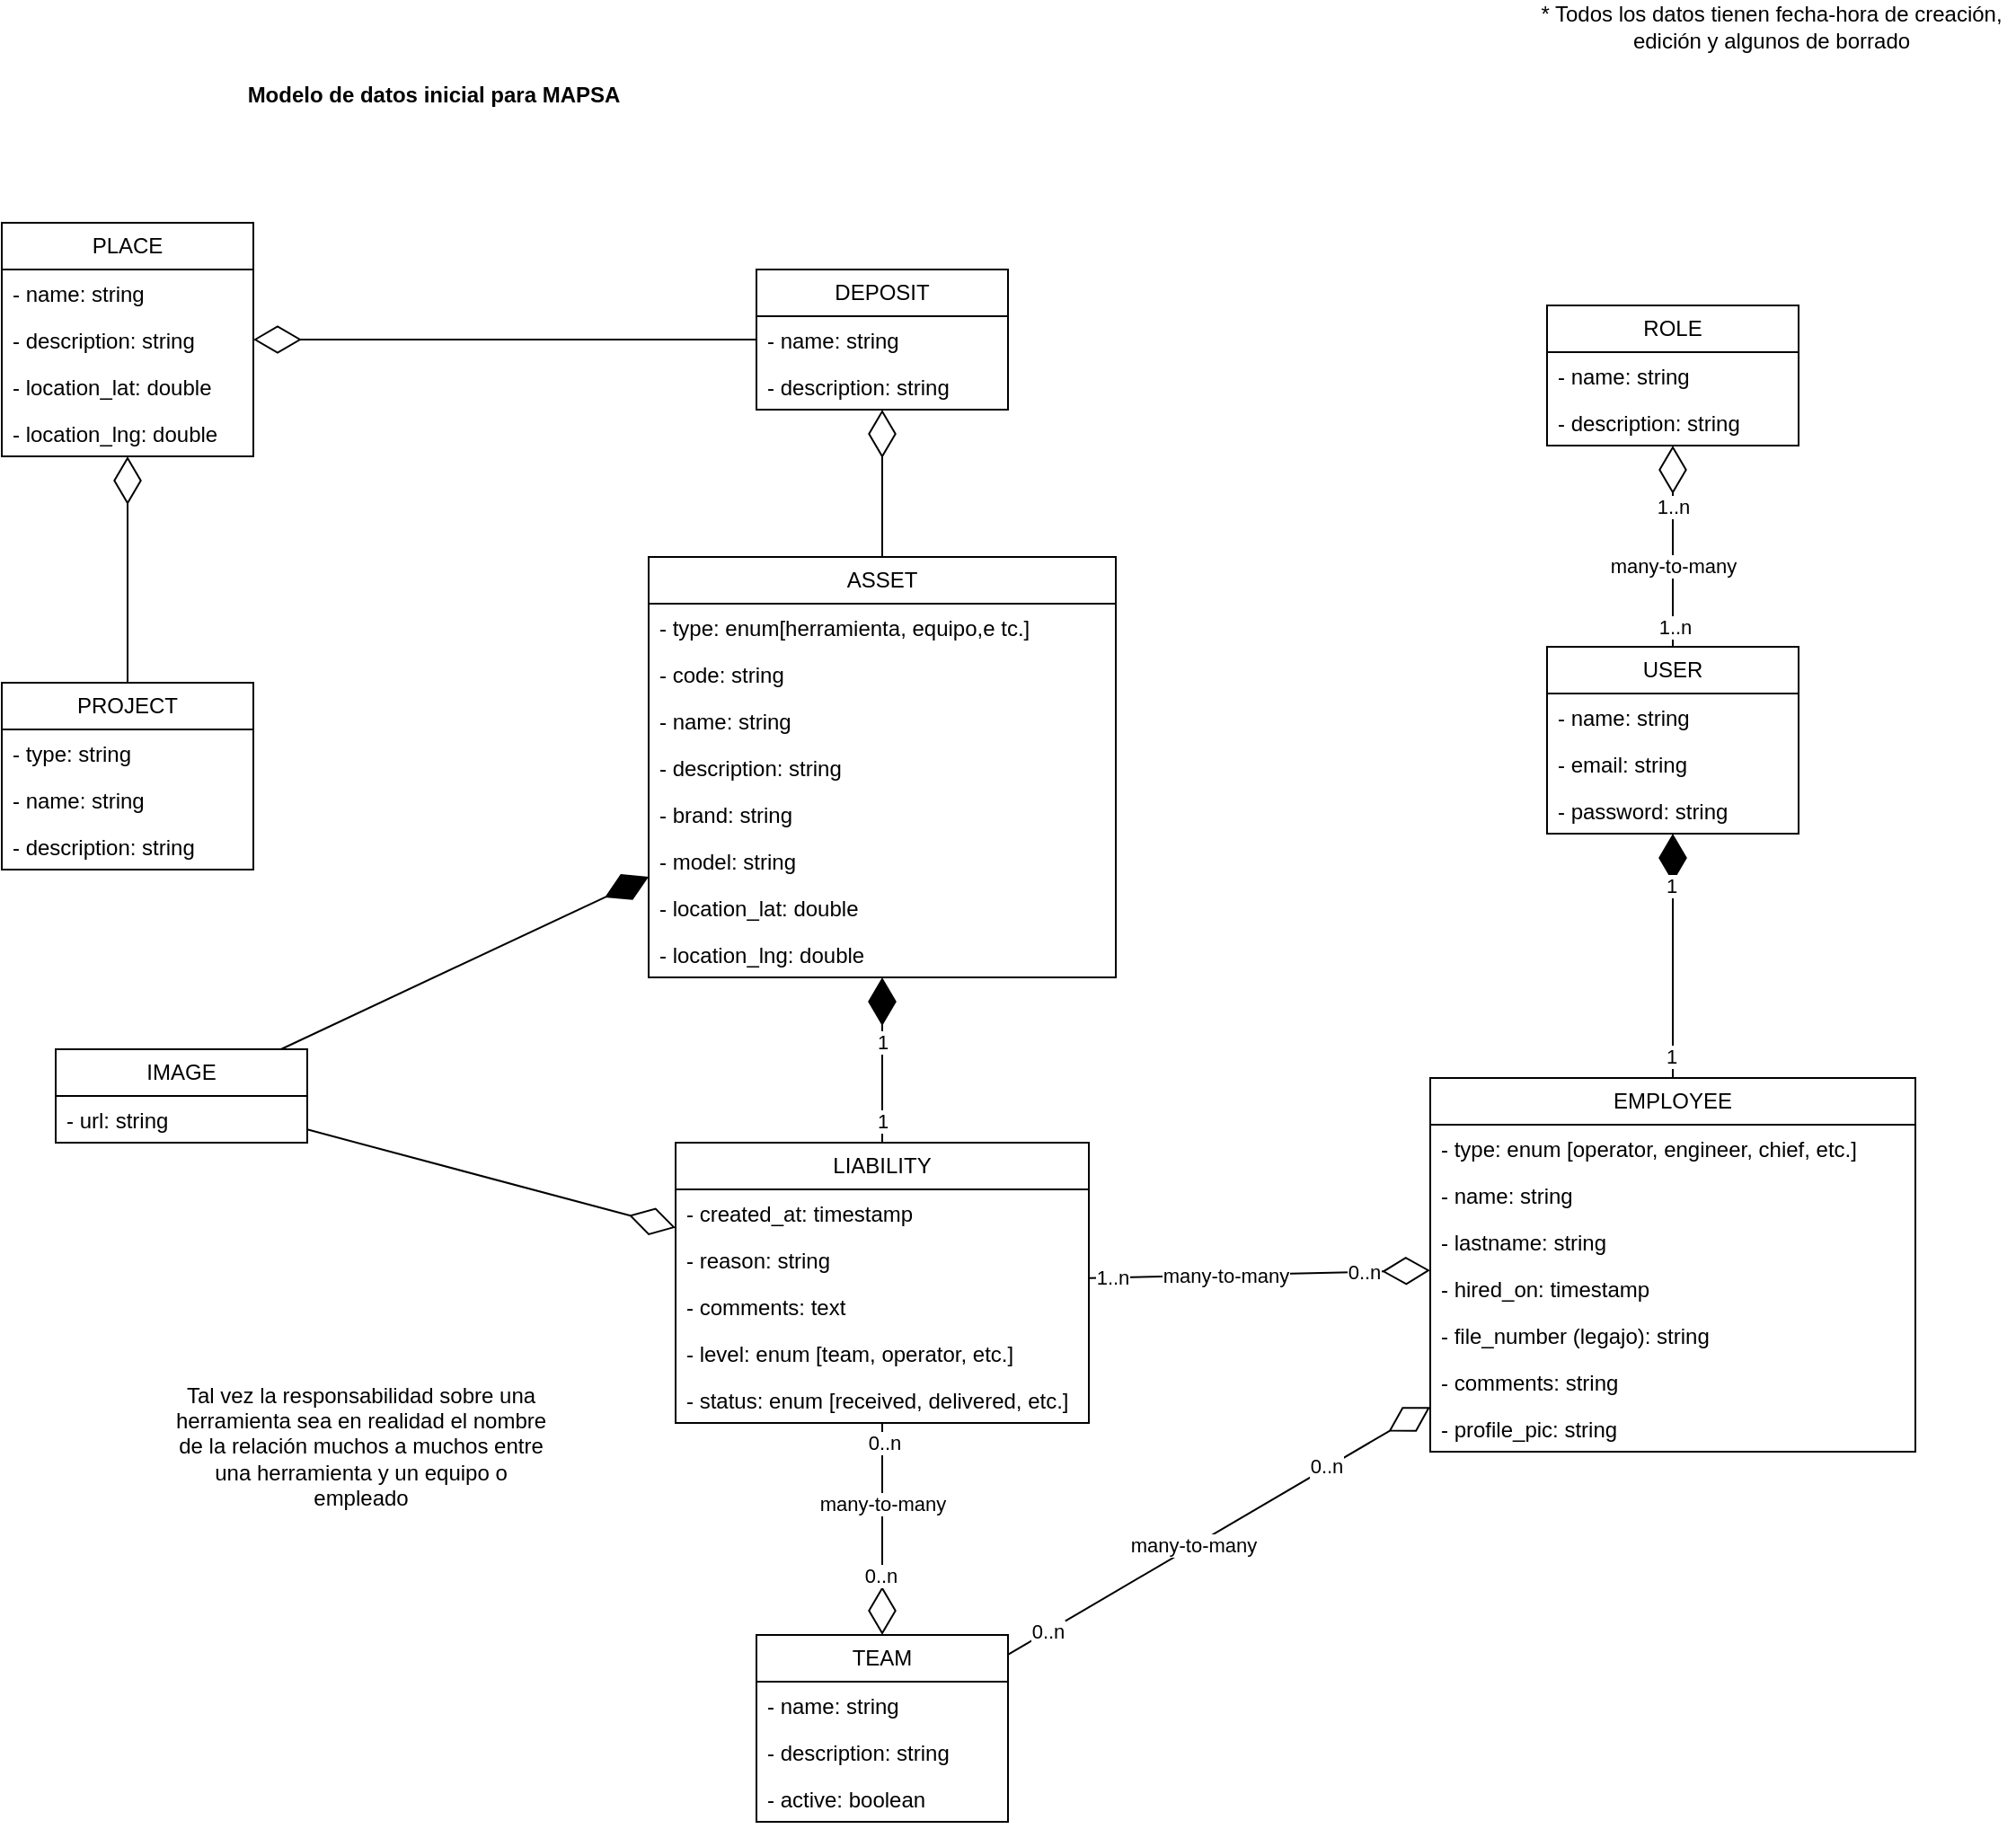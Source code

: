 <mxfile version="24.4.0" type="device">
  <diagram name="Página-1" id="1nf_K7HMR26yMDYRBvYB">
    <mxGraphModel dx="3413" dy="1493" grid="1" gridSize="10" guides="1" tooltips="1" connect="1" arrows="1" fold="1" page="1" pageScale="1" pageWidth="827" pageHeight="1169" math="0" shadow="0">
      <root>
        <mxCell id="0" />
        <mxCell id="1" parent="0" />
        <mxCell id="9cgPl-4a5b0BjAWY7l4s-1" value="ASSET" style="swimlane;fontStyle=0;childLayout=stackLayout;horizontal=1;startSize=26;fillColor=none;horizontalStack=0;resizeParent=1;resizeParentMax=0;resizeLast=0;collapsible=1;marginBottom=0;whiteSpace=wrap;html=1;" parent="1" vertex="1">
          <mxGeometry x="50" y="330" width="260" height="234" as="geometry" />
        </mxCell>
        <mxCell id="9cgPl-4a5b0BjAWY7l4s-2" value="- type: enum[herramienta, equipo,e tc.]" style="text;strokeColor=none;fillColor=none;align=left;verticalAlign=top;spacingLeft=4;spacingRight=4;overflow=hidden;rotatable=0;points=[[0,0.5],[1,0.5]];portConstraint=eastwest;whiteSpace=wrap;html=1;" parent="9cgPl-4a5b0BjAWY7l4s-1" vertex="1">
          <mxGeometry y="26" width="260" height="26" as="geometry" />
        </mxCell>
        <mxCell id="9cgPl-4a5b0BjAWY7l4s-3" value="- code: string" style="text;strokeColor=none;fillColor=none;align=left;verticalAlign=top;spacingLeft=4;spacingRight=4;overflow=hidden;rotatable=0;points=[[0,0.5],[1,0.5]];portConstraint=eastwest;whiteSpace=wrap;html=1;" parent="9cgPl-4a5b0BjAWY7l4s-1" vertex="1">
          <mxGeometry y="52" width="260" height="26" as="geometry" />
        </mxCell>
        <mxCell id="9cgPl-4a5b0BjAWY7l4s-4" value="- name: string" style="text;strokeColor=none;fillColor=none;align=left;verticalAlign=top;spacingLeft=4;spacingRight=4;overflow=hidden;rotatable=0;points=[[0,0.5],[1,0.5]];portConstraint=eastwest;whiteSpace=wrap;html=1;" parent="9cgPl-4a5b0BjAWY7l4s-1" vertex="1">
          <mxGeometry y="78" width="260" height="26" as="geometry" />
        </mxCell>
        <mxCell id="9cgPl-4a5b0BjAWY7l4s-9" value="- description: string" style="text;strokeColor=none;fillColor=none;align=left;verticalAlign=top;spacingLeft=4;spacingRight=4;overflow=hidden;rotatable=0;points=[[0,0.5],[1,0.5]];portConstraint=eastwest;whiteSpace=wrap;html=1;" parent="9cgPl-4a5b0BjAWY7l4s-1" vertex="1">
          <mxGeometry y="104" width="260" height="26" as="geometry" />
        </mxCell>
        <mxCell id="9cgPl-4a5b0BjAWY7l4s-11" value="- brand: string" style="text;strokeColor=none;fillColor=none;align=left;verticalAlign=top;spacingLeft=4;spacingRight=4;overflow=hidden;rotatable=0;points=[[0,0.5],[1,0.5]];portConstraint=eastwest;whiteSpace=wrap;html=1;" parent="9cgPl-4a5b0BjAWY7l4s-1" vertex="1">
          <mxGeometry y="130" width="260" height="26" as="geometry" />
        </mxCell>
        <mxCell id="9cgPl-4a5b0BjAWY7l4s-12" value="- model: string" style="text;strokeColor=none;fillColor=none;align=left;verticalAlign=top;spacingLeft=4;spacingRight=4;overflow=hidden;rotatable=0;points=[[0,0.5],[1,0.5]];portConstraint=eastwest;whiteSpace=wrap;html=1;" parent="9cgPl-4a5b0BjAWY7l4s-1" vertex="1">
          <mxGeometry y="156" width="260" height="26" as="geometry" />
        </mxCell>
        <mxCell id="9cgPl-4a5b0BjAWY7l4s-84" value="- location_lat: double" style="text;strokeColor=none;fillColor=none;align=left;verticalAlign=top;spacingLeft=4;spacingRight=4;overflow=hidden;rotatable=0;points=[[0,0.5],[1,0.5]];portConstraint=eastwest;whiteSpace=wrap;html=1;" parent="9cgPl-4a5b0BjAWY7l4s-1" vertex="1">
          <mxGeometry y="182" width="260" height="26" as="geometry" />
        </mxCell>
        <mxCell id="9cgPl-4a5b0BjAWY7l4s-85" value="- location_lng: double" style="text;strokeColor=none;fillColor=none;align=left;verticalAlign=top;spacingLeft=4;spacingRight=4;overflow=hidden;rotatable=0;points=[[0,0.5],[1,0.5]];portConstraint=eastwest;whiteSpace=wrap;html=1;" parent="9cgPl-4a5b0BjAWY7l4s-1" vertex="1">
          <mxGeometry y="208" width="260" height="26" as="geometry" />
        </mxCell>
        <mxCell id="9cgPl-4a5b0BjAWY7l4s-13" value="LIABILITY" style="swimlane;fontStyle=0;childLayout=stackLayout;horizontal=1;startSize=26;fillColor=none;horizontalStack=0;resizeParent=1;resizeParentMax=0;resizeLast=0;collapsible=1;marginBottom=0;whiteSpace=wrap;html=1;" parent="1" vertex="1">
          <mxGeometry x="65" y="656" width="230" height="156" as="geometry" />
        </mxCell>
        <mxCell id="9cgPl-4a5b0BjAWY7l4s-14" value="- created_at: timestamp" style="text;strokeColor=none;fillColor=none;align=left;verticalAlign=top;spacingLeft=4;spacingRight=4;overflow=hidden;rotatable=0;points=[[0,0.5],[1,0.5]];portConstraint=eastwest;whiteSpace=wrap;html=1;" parent="9cgPl-4a5b0BjAWY7l4s-13" vertex="1">
          <mxGeometry y="26" width="230" height="26" as="geometry" />
        </mxCell>
        <mxCell id="9cgPl-4a5b0BjAWY7l4s-15" value="- reason: string" style="text;strokeColor=none;fillColor=none;align=left;verticalAlign=top;spacingLeft=4;spacingRight=4;overflow=hidden;rotatable=0;points=[[0,0.5],[1,0.5]];portConstraint=eastwest;whiteSpace=wrap;html=1;" parent="9cgPl-4a5b0BjAWY7l4s-13" vertex="1">
          <mxGeometry y="52" width="230" height="26" as="geometry" />
        </mxCell>
        <mxCell id="9cgPl-4a5b0BjAWY7l4s-16" value="- comments: text" style="text;strokeColor=none;fillColor=none;align=left;verticalAlign=top;spacingLeft=4;spacingRight=4;overflow=hidden;rotatable=0;points=[[0,0.5],[1,0.5]];portConstraint=eastwest;whiteSpace=wrap;html=1;" parent="9cgPl-4a5b0BjAWY7l4s-13" vertex="1">
          <mxGeometry y="78" width="230" height="26" as="geometry" />
        </mxCell>
        <mxCell id="9cgPl-4a5b0BjAWY7l4s-17" value="- level: enum [team, operator, etc.]" style="text;strokeColor=none;fillColor=none;align=left;verticalAlign=top;spacingLeft=4;spacingRight=4;overflow=hidden;rotatable=0;points=[[0,0.5],[1,0.5]];portConstraint=eastwest;whiteSpace=wrap;html=1;" parent="9cgPl-4a5b0BjAWY7l4s-13" vertex="1">
          <mxGeometry y="104" width="230" height="26" as="geometry" />
        </mxCell>
        <mxCell id="9cgPl-4a5b0BjAWY7l4s-94" value="- status: enum [received, delivered, etc.]" style="text;strokeColor=none;fillColor=none;align=left;verticalAlign=top;spacingLeft=4;spacingRight=4;overflow=hidden;rotatable=0;points=[[0,0.5],[1,0.5]];portConstraint=eastwest;whiteSpace=wrap;html=1;" parent="9cgPl-4a5b0BjAWY7l4s-13" vertex="1">
          <mxGeometry y="130" width="230" height="26" as="geometry" />
        </mxCell>
        <mxCell id="9cgPl-4a5b0BjAWY7l4s-18" value="EMPLOYEE" style="swimlane;fontStyle=0;childLayout=stackLayout;horizontal=1;startSize=26;fillColor=none;horizontalStack=0;resizeParent=1;resizeParentMax=0;resizeLast=0;collapsible=1;marginBottom=0;whiteSpace=wrap;html=1;" parent="1" vertex="1">
          <mxGeometry x="485" y="620" width="270" height="208" as="geometry" />
        </mxCell>
        <mxCell id="9cgPl-4a5b0BjAWY7l4s-19" value="- type: enum [operator, engineer, chief, etc.]" style="text;strokeColor=none;fillColor=none;align=left;verticalAlign=top;spacingLeft=4;spacingRight=4;overflow=hidden;rotatable=0;points=[[0,0.5],[1,0.5]];portConstraint=eastwest;whiteSpace=wrap;html=1;" parent="9cgPl-4a5b0BjAWY7l4s-18" vertex="1">
          <mxGeometry y="26" width="270" height="26" as="geometry" />
        </mxCell>
        <mxCell id="9cgPl-4a5b0BjAWY7l4s-20" value="- name: string" style="text;strokeColor=none;fillColor=none;align=left;verticalAlign=top;spacingLeft=4;spacingRight=4;overflow=hidden;rotatable=0;points=[[0,0.5],[1,0.5]];portConstraint=eastwest;whiteSpace=wrap;html=1;" parent="9cgPl-4a5b0BjAWY7l4s-18" vertex="1">
          <mxGeometry y="52" width="270" height="26" as="geometry" />
        </mxCell>
        <mxCell id="9cgPl-4a5b0BjAWY7l4s-21" value="- lastname: string" style="text;strokeColor=none;fillColor=none;align=left;verticalAlign=top;spacingLeft=4;spacingRight=4;overflow=hidden;rotatable=0;points=[[0,0.5],[1,0.5]];portConstraint=eastwest;whiteSpace=wrap;html=1;" parent="9cgPl-4a5b0BjAWY7l4s-18" vertex="1">
          <mxGeometry y="78" width="270" height="26" as="geometry" />
        </mxCell>
        <mxCell id="9cgPl-4a5b0BjAWY7l4s-22" value="- hired_on: timestamp" style="text;strokeColor=none;fillColor=none;align=left;verticalAlign=top;spacingLeft=4;spacingRight=4;overflow=hidden;rotatable=0;points=[[0,0.5],[1,0.5]];portConstraint=eastwest;whiteSpace=wrap;html=1;" parent="9cgPl-4a5b0BjAWY7l4s-18" vertex="1">
          <mxGeometry y="104" width="270" height="26" as="geometry" />
        </mxCell>
        <mxCell id="9cgPl-4a5b0BjAWY7l4s-23" value="- file_number (legajo): string" style="text;strokeColor=none;fillColor=none;align=left;verticalAlign=top;spacingLeft=4;spacingRight=4;overflow=hidden;rotatable=0;points=[[0,0.5],[1,0.5]];portConstraint=eastwest;whiteSpace=wrap;html=1;" parent="9cgPl-4a5b0BjAWY7l4s-18" vertex="1">
          <mxGeometry y="130" width="270" height="26" as="geometry" />
        </mxCell>
        <mxCell id="9cgPl-4a5b0BjAWY7l4s-24" value="- comments: string" style="text;strokeColor=none;fillColor=none;align=left;verticalAlign=top;spacingLeft=4;spacingRight=4;overflow=hidden;rotatable=0;points=[[0,0.5],[1,0.5]];portConstraint=eastwest;whiteSpace=wrap;html=1;" parent="9cgPl-4a5b0BjAWY7l4s-18" vertex="1">
          <mxGeometry y="156" width="270" height="26" as="geometry" />
        </mxCell>
        <mxCell id="9cgPl-4a5b0BjAWY7l4s-25" value="- profile_pic: string" style="text;strokeColor=none;fillColor=none;align=left;verticalAlign=top;spacingLeft=4;spacingRight=4;overflow=hidden;rotatable=0;points=[[0,0.5],[1,0.5]];portConstraint=eastwest;whiteSpace=wrap;html=1;" parent="9cgPl-4a5b0BjAWY7l4s-18" vertex="1">
          <mxGeometry y="182" width="270" height="26" as="geometry" />
        </mxCell>
        <mxCell id="9cgPl-4a5b0BjAWY7l4s-26" value="USER" style="swimlane;fontStyle=0;childLayout=stackLayout;horizontal=1;startSize=26;fillColor=none;horizontalStack=0;resizeParent=1;resizeParentMax=0;resizeLast=0;collapsible=1;marginBottom=0;whiteSpace=wrap;html=1;" parent="1" vertex="1">
          <mxGeometry x="550" y="380" width="140" height="104" as="geometry" />
        </mxCell>
        <mxCell id="9cgPl-4a5b0BjAWY7l4s-27" value="- name: string" style="text;strokeColor=none;fillColor=none;align=left;verticalAlign=top;spacingLeft=4;spacingRight=4;overflow=hidden;rotatable=0;points=[[0,0.5],[1,0.5]];portConstraint=eastwest;whiteSpace=wrap;html=1;" parent="9cgPl-4a5b0BjAWY7l4s-26" vertex="1">
          <mxGeometry y="26" width="140" height="26" as="geometry" />
        </mxCell>
        <mxCell id="9cgPl-4a5b0BjAWY7l4s-28" value="- email: string" style="text;strokeColor=none;fillColor=none;align=left;verticalAlign=top;spacingLeft=4;spacingRight=4;overflow=hidden;rotatable=0;points=[[0,0.5],[1,0.5]];portConstraint=eastwest;whiteSpace=wrap;html=1;" parent="9cgPl-4a5b0BjAWY7l4s-26" vertex="1">
          <mxGeometry y="52" width="140" height="26" as="geometry" />
        </mxCell>
        <mxCell id="9cgPl-4a5b0BjAWY7l4s-29" value="- password: string" style="text;strokeColor=none;fillColor=none;align=left;verticalAlign=top;spacingLeft=4;spacingRight=4;overflow=hidden;rotatable=0;points=[[0,0.5],[1,0.5]];portConstraint=eastwest;whiteSpace=wrap;html=1;" parent="9cgPl-4a5b0BjAWY7l4s-26" vertex="1">
          <mxGeometry y="78" width="140" height="26" as="geometry" />
        </mxCell>
        <mxCell id="9cgPl-4a5b0BjAWY7l4s-30" value="ROLE" style="swimlane;fontStyle=0;childLayout=stackLayout;horizontal=1;startSize=26;fillColor=none;horizontalStack=0;resizeParent=1;resizeParentMax=0;resizeLast=0;collapsible=1;marginBottom=0;whiteSpace=wrap;html=1;" parent="1" vertex="1">
          <mxGeometry x="550" y="190" width="140" height="78" as="geometry" />
        </mxCell>
        <mxCell id="9cgPl-4a5b0BjAWY7l4s-31" value="- name: string" style="text;strokeColor=none;fillColor=none;align=left;verticalAlign=top;spacingLeft=4;spacingRight=4;overflow=hidden;rotatable=0;points=[[0,0.5],[1,0.5]];portConstraint=eastwest;whiteSpace=wrap;html=1;" parent="9cgPl-4a5b0BjAWY7l4s-30" vertex="1">
          <mxGeometry y="26" width="140" height="26" as="geometry" />
        </mxCell>
        <mxCell id="9cgPl-4a5b0BjAWY7l4s-32" value="- description: string" style="text;strokeColor=none;fillColor=none;align=left;verticalAlign=top;spacingLeft=4;spacingRight=4;overflow=hidden;rotatable=0;points=[[0,0.5],[1,0.5]];portConstraint=eastwest;whiteSpace=wrap;html=1;" parent="9cgPl-4a5b0BjAWY7l4s-30" vertex="1">
          <mxGeometry y="52" width="140" height="26" as="geometry" />
        </mxCell>
        <mxCell id="9cgPl-4a5b0BjAWY7l4s-36" value="" style="endArrow=diamondThin;endFill=0;endSize=24;html=1;rounded=0;" parent="1" source="9cgPl-4a5b0BjAWY7l4s-26" target="9cgPl-4a5b0BjAWY7l4s-30" edge="1">
          <mxGeometry width="160" relative="1" as="geometry">
            <mxPoint x="570" y="310" as="sourcePoint" />
            <mxPoint x="730" y="310" as="targetPoint" />
          </mxGeometry>
        </mxCell>
        <mxCell id="9cgPl-4a5b0BjAWY7l4s-37" value="1..n" style="edgeLabel;html=1;align=center;verticalAlign=middle;resizable=0;points=[];" parent="9cgPl-4a5b0BjAWY7l4s-36" vertex="1" connectable="0">
          <mxGeometry x="-0.8" y="-1" relative="1" as="geometry">
            <mxPoint as="offset" />
          </mxGeometry>
        </mxCell>
        <mxCell id="9cgPl-4a5b0BjAWY7l4s-38" value="1..n" style="edgeLabel;html=1;align=center;verticalAlign=middle;resizable=0;points=[];" parent="9cgPl-4a5b0BjAWY7l4s-36" vertex="1" connectable="0">
          <mxGeometry x="0.396" relative="1" as="geometry">
            <mxPoint as="offset" />
          </mxGeometry>
        </mxCell>
        <mxCell id="9cgPl-4a5b0BjAWY7l4s-39" value="many-to-many" style="edgeLabel;html=1;align=center;verticalAlign=middle;resizable=0;points=[];" parent="9cgPl-4a5b0BjAWY7l4s-36" vertex="1" connectable="0">
          <mxGeometry x="-0.199" relative="1" as="geometry">
            <mxPoint as="offset" />
          </mxGeometry>
        </mxCell>
        <mxCell id="9cgPl-4a5b0BjAWY7l4s-40" value="" style="endArrow=diamondThin;endFill=1;endSize=24;html=1;rounded=0;" parent="1" source="9cgPl-4a5b0BjAWY7l4s-18" target="9cgPl-4a5b0BjAWY7l4s-26" edge="1">
          <mxGeometry width="160" relative="1" as="geometry">
            <mxPoint x="460" y="590" as="sourcePoint" />
            <mxPoint x="620" y="590" as="targetPoint" />
          </mxGeometry>
        </mxCell>
        <mxCell id="9cgPl-4a5b0BjAWY7l4s-41" value="1" style="edgeLabel;html=1;align=center;verticalAlign=middle;resizable=0;points=[];" parent="9cgPl-4a5b0BjAWY7l4s-40" vertex="1" connectable="0">
          <mxGeometry x="0.573" y="1" relative="1" as="geometry">
            <mxPoint as="offset" />
          </mxGeometry>
        </mxCell>
        <mxCell id="9cgPl-4a5b0BjAWY7l4s-42" value="1" style="edgeLabel;html=1;align=center;verticalAlign=middle;resizable=0;points=[];" parent="9cgPl-4a5b0BjAWY7l4s-40" vertex="1" connectable="0">
          <mxGeometry x="-0.823" y="1" relative="1" as="geometry">
            <mxPoint as="offset" />
          </mxGeometry>
        </mxCell>
        <mxCell id="9cgPl-4a5b0BjAWY7l4s-44" value="" style="endArrow=diamondThin;endFill=0;endSize=24;html=1;rounded=0;" parent="1" source="9cgPl-4a5b0BjAWY7l4s-13" target="9cgPl-4a5b0BjAWY7l4s-18" edge="1">
          <mxGeometry width="160" relative="1" as="geometry">
            <mxPoint x="300" y="570" as="sourcePoint" />
            <mxPoint x="460" y="570" as="targetPoint" />
          </mxGeometry>
        </mxCell>
        <mxCell id="9cgPl-4a5b0BjAWY7l4s-45" value="1..n" style="edgeLabel;html=1;align=center;verticalAlign=middle;resizable=0;points=[];" parent="9cgPl-4a5b0BjAWY7l4s-44" vertex="1" connectable="0">
          <mxGeometry x="-0.869" relative="1" as="geometry">
            <mxPoint as="offset" />
          </mxGeometry>
        </mxCell>
        <mxCell id="9cgPl-4a5b0BjAWY7l4s-46" value="0..n" style="edgeLabel;html=1;align=center;verticalAlign=middle;resizable=0;points=[];" parent="9cgPl-4a5b0BjAWY7l4s-44" vertex="1" connectable="0">
          <mxGeometry x="0.611" relative="1" as="geometry">
            <mxPoint as="offset" />
          </mxGeometry>
        </mxCell>
        <mxCell id="9cgPl-4a5b0BjAWY7l4s-47" value="many-to-many" style="edgeLabel;html=1;align=center;verticalAlign=middle;resizable=0;points=[];" parent="9cgPl-4a5b0BjAWY7l4s-44" vertex="1" connectable="0">
          <mxGeometry x="-0.201" relative="1" as="geometry">
            <mxPoint as="offset" />
          </mxGeometry>
        </mxCell>
        <mxCell id="9cgPl-4a5b0BjAWY7l4s-48" value="" style="endArrow=diamondThin;endFill=1;endSize=24;html=1;rounded=0;" parent="1" source="9cgPl-4a5b0BjAWY7l4s-13" target="9cgPl-4a5b0BjAWY7l4s-1" edge="1">
          <mxGeometry width="160" relative="1" as="geometry">
            <mxPoint x="125" y="596" as="sourcePoint" />
            <mxPoint x="285" y="596" as="targetPoint" />
          </mxGeometry>
        </mxCell>
        <mxCell id="9cgPl-4a5b0BjAWY7l4s-49" value="1" style="edgeLabel;html=1;align=center;verticalAlign=middle;resizable=0;points=[];" parent="9cgPl-4a5b0BjAWY7l4s-48" vertex="1" connectable="0">
          <mxGeometry x="0.212" relative="1" as="geometry">
            <mxPoint as="offset" />
          </mxGeometry>
        </mxCell>
        <mxCell id="9cgPl-4a5b0BjAWY7l4s-50" value="1" style="edgeLabel;html=1;align=center;verticalAlign=middle;resizable=0;points=[];" parent="9cgPl-4a5b0BjAWY7l4s-48" vertex="1" connectable="0">
          <mxGeometry x="-0.744" relative="1" as="geometry">
            <mxPoint as="offset" />
          </mxGeometry>
        </mxCell>
        <mxCell id="9cgPl-4a5b0BjAWY7l4s-51" value="TEAM" style="swimlane;fontStyle=0;childLayout=stackLayout;horizontal=1;startSize=26;fillColor=none;horizontalStack=0;resizeParent=1;resizeParentMax=0;resizeLast=0;collapsible=1;marginBottom=0;whiteSpace=wrap;html=1;" parent="1" vertex="1">
          <mxGeometry x="110" y="930" width="140" height="104" as="geometry" />
        </mxCell>
        <mxCell id="9cgPl-4a5b0BjAWY7l4s-52" value="- name: string" style="text;strokeColor=none;fillColor=none;align=left;verticalAlign=top;spacingLeft=4;spacingRight=4;overflow=hidden;rotatable=0;points=[[0,0.5],[1,0.5]];portConstraint=eastwest;whiteSpace=wrap;html=1;" parent="9cgPl-4a5b0BjAWY7l4s-51" vertex="1">
          <mxGeometry y="26" width="140" height="26" as="geometry" />
        </mxCell>
        <mxCell id="9cgPl-4a5b0BjAWY7l4s-53" value="- description: string" style="text;strokeColor=none;fillColor=none;align=left;verticalAlign=top;spacingLeft=4;spacingRight=4;overflow=hidden;rotatable=0;points=[[0,0.5],[1,0.5]];portConstraint=eastwest;whiteSpace=wrap;html=1;" parent="9cgPl-4a5b0BjAWY7l4s-51" vertex="1">
          <mxGeometry y="52" width="140" height="26" as="geometry" />
        </mxCell>
        <mxCell id="9cgPl-4a5b0BjAWY7l4s-54" value="- active: boolean" style="text;strokeColor=none;fillColor=none;align=left;verticalAlign=top;spacingLeft=4;spacingRight=4;overflow=hidden;rotatable=0;points=[[0,0.5],[1,0.5]];portConstraint=eastwest;whiteSpace=wrap;html=1;" parent="9cgPl-4a5b0BjAWY7l4s-51" vertex="1">
          <mxGeometry y="78" width="140" height="26" as="geometry" />
        </mxCell>
        <mxCell id="9cgPl-4a5b0BjAWY7l4s-57" value="" style="endArrow=diamondThin;endFill=0;endSize=24;html=1;rounded=0;" parent="1" source="9cgPl-4a5b0BjAWY7l4s-51" target="9cgPl-4a5b0BjAWY7l4s-18" edge="1">
          <mxGeometry width="160" relative="1" as="geometry">
            <mxPoint x="340" y="850" as="sourcePoint" />
            <mxPoint x="500" y="850" as="targetPoint" />
          </mxGeometry>
        </mxCell>
        <mxCell id="9cgPl-4a5b0BjAWY7l4s-58" value="0..n" style="edgeLabel;html=1;align=center;verticalAlign=middle;resizable=0;points=[];" parent="9cgPl-4a5b0BjAWY7l4s-57" vertex="1" connectable="0">
          <mxGeometry x="-0.814" relative="1" as="geometry">
            <mxPoint as="offset" />
          </mxGeometry>
        </mxCell>
        <mxCell id="9cgPl-4a5b0BjAWY7l4s-59" value="0..n" style="edgeLabel;html=1;align=center;verticalAlign=middle;resizable=0;points=[];" parent="9cgPl-4a5b0BjAWY7l4s-57" vertex="1" connectable="0">
          <mxGeometry x="0.508" y="1" relative="1" as="geometry">
            <mxPoint as="offset" />
          </mxGeometry>
        </mxCell>
        <mxCell id="9cgPl-4a5b0BjAWY7l4s-60" value="many-to-many" style="edgeLabel;html=1;align=center;verticalAlign=middle;resizable=0;points=[];" parent="9cgPl-4a5b0BjAWY7l4s-57" vertex="1" connectable="0">
          <mxGeometry x="-0.121" y="1" relative="1" as="geometry">
            <mxPoint as="offset" />
          </mxGeometry>
        </mxCell>
        <mxCell id="9cgPl-4a5b0BjAWY7l4s-61" value="" style="endArrow=diamondThin;endFill=0;endSize=24;html=1;rounded=0;" parent="1" source="9cgPl-4a5b0BjAWY7l4s-13" target="9cgPl-4a5b0BjAWY7l4s-51" edge="1">
          <mxGeometry width="160" relative="1" as="geometry">
            <mxPoint x="110" y="850" as="sourcePoint" />
            <mxPoint x="270" y="850" as="targetPoint" />
          </mxGeometry>
        </mxCell>
        <mxCell id="9cgPl-4a5b0BjAWY7l4s-62" value="0..n" style="edgeLabel;html=1;align=center;verticalAlign=middle;resizable=0;points=[];" parent="9cgPl-4a5b0BjAWY7l4s-61" vertex="1" connectable="0">
          <mxGeometry x="-0.813" y="1" relative="1" as="geometry">
            <mxPoint as="offset" />
          </mxGeometry>
        </mxCell>
        <mxCell id="9cgPl-4a5b0BjAWY7l4s-63" value="0..n" style="edgeLabel;html=1;align=center;verticalAlign=middle;resizable=0;points=[];" parent="9cgPl-4a5b0BjAWY7l4s-61" vertex="1" connectable="0">
          <mxGeometry x="0.437" y="-1" relative="1" as="geometry">
            <mxPoint as="offset" />
          </mxGeometry>
        </mxCell>
        <mxCell id="9cgPl-4a5b0BjAWY7l4s-64" value="many-to-many" style="edgeLabel;html=1;align=center;verticalAlign=middle;resizable=0;points=[];" parent="9cgPl-4a5b0BjAWY7l4s-61" vertex="1" connectable="0">
          <mxGeometry x="-0.239" relative="1" as="geometry">
            <mxPoint as="offset" />
          </mxGeometry>
        </mxCell>
        <mxCell id="9cgPl-4a5b0BjAWY7l4s-65" value="Tal vez la responsabilidad sobre una herramienta sea en realidad el nombre de la relación muchos a muchos entre una herramienta y un equipo o empleado" style="text;html=1;align=center;verticalAlign=middle;whiteSpace=wrap;rounded=0;" parent="1" vertex="1">
          <mxGeometry x="-220" y="810" width="220" height="30" as="geometry" />
        </mxCell>
        <mxCell id="9cgPl-4a5b0BjAWY7l4s-66" value="PROJECT" style="swimlane;fontStyle=0;childLayout=stackLayout;horizontal=1;startSize=26;fillColor=none;horizontalStack=0;resizeParent=1;resizeParentMax=0;resizeLast=0;collapsible=1;marginBottom=0;whiteSpace=wrap;html=1;" parent="1" vertex="1">
          <mxGeometry x="-310" y="400" width="140" height="104" as="geometry" />
        </mxCell>
        <mxCell id="9cgPl-4a5b0BjAWY7l4s-67" value="- type: string" style="text;strokeColor=none;fillColor=none;align=left;verticalAlign=top;spacingLeft=4;spacingRight=4;overflow=hidden;rotatable=0;points=[[0,0.5],[1,0.5]];portConstraint=eastwest;whiteSpace=wrap;html=1;" parent="9cgPl-4a5b0BjAWY7l4s-66" vertex="1">
          <mxGeometry y="26" width="140" height="26" as="geometry" />
        </mxCell>
        <mxCell id="9cgPl-4a5b0BjAWY7l4s-68" value="- name: string" style="text;strokeColor=none;fillColor=none;align=left;verticalAlign=top;spacingLeft=4;spacingRight=4;overflow=hidden;rotatable=0;points=[[0,0.5],[1,0.5]];portConstraint=eastwest;whiteSpace=wrap;html=1;" parent="9cgPl-4a5b0BjAWY7l4s-66" vertex="1">
          <mxGeometry y="52" width="140" height="26" as="geometry" />
        </mxCell>
        <mxCell id="9cgPl-4a5b0BjAWY7l4s-69" value="- description: string" style="text;strokeColor=none;fillColor=none;align=left;verticalAlign=top;spacingLeft=4;spacingRight=4;overflow=hidden;rotatable=0;points=[[0,0.5],[1,0.5]];portConstraint=eastwest;whiteSpace=wrap;html=1;" parent="9cgPl-4a5b0BjAWY7l4s-66" vertex="1">
          <mxGeometry y="78" width="140" height="26" as="geometry" />
        </mxCell>
        <mxCell id="9cgPl-4a5b0BjAWY7l4s-71" value="DEPOSIT" style="swimlane;fontStyle=0;childLayout=stackLayout;horizontal=1;startSize=26;fillColor=none;horizontalStack=0;resizeParent=1;resizeParentMax=0;resizeLast=0;collapsible=1;marginBottom=0;whiteSpace=wrap;html=1;" parent="1" vertex="1">
          <mxGeometry x="110" y="170" width="140" height="78" as="geometry" />
        </mxCell>
        <mxCell id="9cgPl-4a5b0BjAWY7l4s-72" value="- name: string" style="text;strokeColor=none;fillColor=none;align=left;verticalAlign=top;spacingLeft=4;spacingRight=4;overflow=hidden;rotatable=0;points=[[0,0.5],[1,0.5]];portConstraint=eastwest;whiteSpace=wrap;html=1;" parent="9cgPl-4a5b0BjAWY7l4s-71" vertex="1">
          <mxGeometry y="26" width="140" height="26" as="geometry" />
        </mxCell>
        <mxCell id="9cgPl-4a5b0BjAWY7l4s-74" value="- description: string" style="text;strokeColor=none;fillColor=none;align=left;verticalAlign=top;spacingLeft=4;spacingRight=4;overflow=hidden;rotatable=0;points=[[0,0.5],[1,0.5]];portConstraint=eastwest;whiteSpace=wrap;html=1;" parent="9cgPl-4a5b0BjAWY7l4s-71" vertex="1">
          <mxGeometry y="52" width="140" height="26" as="geometry" />
        </mxCell>
        <mxCell id="9cgPl-4a5b0BjAWY7l4s-75" value="PLACE" style="swimlane;fontStyle=0;childLayout=stackLayout;horizontal=1;startSize=26;fillColor=none;horizontalStack=0;resizeParent=1;resizeParentMax=0;resizeLast=0;collapsible=1;marginBottom=0;whiteSpace=wrap;html=1;" parent="1" vertex="1">
          <mxGeometry x="-310" y="144" width="140" height="130" as="geometry" />
        </mxCell>
        <mxCell id="9cgPl-4a5b0BjAWY7l4s-76" value="- name: string" style="text;strokeColor=none;fillColor=none;align=left;verticalAlign=top;spacingLeft=4;spacingRight=4;overflow=hidden;rotatable=0;points=[[0,0.5],[1,0.5]];portConstraint=eastwest;whiteSpace=wrap;html=1;" parent="9cgPl-4a5b0BjAWY7l4s-75" vertex="1">
          <mxGeometry y="26" width="140" height="26" as="geometry" />
        </mxCell>
        <mxCell id="9cgPl-4a5b0BjAWY7l4s-77" value="- description: string" style="text;strokeColor=none;fillColor=none;align=left;verticalAlign=top;spacingLeft=4;spacingRight=4;overflow=hidden;rotatable=0;points=[[0,0.5],[1,0.5]];portConstraint=eastwest;whiteSpace=wrap;html=1;" parent="9cgPl-4a5b0BjAWY7l4s-75" vertex="1">
          <mxGeometry y="52" width="140" height="26" as="geometry" />
        </mxCell>
        <mxCell id="9cgPl-4a5b0BjAWY7l4s-78" value="- location_lat: double" style="text;strokeColor=none;fillColor=none;align=left;verticalAlign=top;spacingLeft=4;spacingRight=4;overflow=hidden;rotatable=0;points=[[0,0.5],[1,0.5]];portConstraint=eastwest;whiteSpace=wrap;html=1;" parent="9cgPl-4a5b0BjAWY7l4s-75" vertex="1">
          <mxGeometry y="78" width="140" height="26" as="geometry" />
        </mxCell>
        <mxCell id="9cgPl-4a5b0BjAWY7l4s-79" value="- location_lng: double" style="text;strokeColor=none;fillColor=none;align=left;verticalAlign=top;spacingLeft=4;spacingRight=4;overflow=hidden;rotatable=0;points=[[0,0.5],[1,0.5]];portConstraint=eastwest;whiteSpace=wrap;html=1;" parent="9cgPl-4a5b0BjAWY7l4s-75" vertex="1">
          <mxGeometry y="104" width="140" height="26" as="geometry" />
        </mxCell>
        <mxCell id="9cgPl-4a5b0BjAWY7l4s-81" value="" style="endArrow=diamondThin;endFill=0;endSize=24;html=1;rounded=0;" parent="1" source="9cgPl-4a5b0BjAWY7l4s-66" target="9cgPl-4a5b0BjAWY7l4s-75" edge="1">
          <mxGeometry width="160" relative="1" as="geometry">
            <mxPoint x="-200" y="360" as="sourcePoint" />
            <mxPoint x="-40" y="360" as="targetPoint" />
          </mxGeometry>
        </mxCell>
        <mxCell id="9cgPl-4a5b0BjAWY7l4s-82" value="" style="endArrow=diamondThin;endFill=0;endSize=24;html=1;rounded=0;" parent="1" source="9cgPl-4a5b0BjAWY7l4s-71" target="9cgPl-4a5b0BjAWY7l4s-75" edge="1">
          <mxGeometry width="160" relative="1" as="geometry">
            <mxPoint x="-180" y="340" as="sourcePoint" />
            <mxPoint x="-20" y="340" as="targetPoint" />
          </mxGeometry>
        </mxCell>
        <mxCell id="9cgPl-4a5b0BjAWY7l4s-83" value="" style="endArrow=diamondThin;endFill=0;endSize=24;html=1;rounded=0;" parent="1" source="9cgPl-4a5b0BjAWY7l4s-1" target="9cgPl-4a5b0BjAWY7l4s-71" edge="1">
          <mxGeometry width="160" relative="1" as="geometry">
            <mxPoint x="50" y="320" as="sourcePoint" />
            <mxPoint x="210" y="320" as="targetPoint" />
          </mxGeometry>
        </mxCell>
        <mxCell id="9cgPl-4a5b0BjAWY7l4s-86" value="IMAGE" style="swimlane;fontStyle=0;childLayout=stackLayout;horizontal=1;startSize=26;fillColor=none;horizontalStack=0;resizeParent=1;resizeParentMax=0;resizeLast=0;collapsible=1;marginBottom=0;whiteSpace=wrap;html=1;" parent="1" vertex="1">
          <mxGeometry x="-280" y="604" width="140" height="52" as="geometry" />
        </mxCell>
        <mxCell id="9cgPl-4a5b0BjAWY7l4s-87" value="- url: string" style="text;strokeColor=none;fillColor=none;align=left;verticalAlign=top;spacingLeft=4;spacingRight=4;overflow=hidden;rotatable=0;points=[[0,0.5],[1,0.5]];portConstraint=eastwest;whiteSpace=wrap;html=1;" parent="9cgPl-4a5b0BjAWY7l4s-86" vertex="1">
          <mxGeometry y="26" width="140" height="26" as="geometry" />
        </mxCell>
        <mxCell id="9cgPl-4a5b0BjAWY7l4s-91" value="" style="endArrow=diamondThin;endFill=1;endSize=24;html=1;rounded=0;" parent="1" source="9cgPl-4a5b0BjAWY7l4s-86" target="9cgPl-4a5b0BjAWY7l4s-1" edge="1">
          <mxGeometry width="160" relative="1" as="geometry">
            <mxPoint x="-180" y="660" as="sourcePoint" />
            <mxPoint x="-20" y="660" as="targetPoint" />
          </mxGeometry>
        </mxCell>
        <mxCell id="9cgPl-4a5b0BjAWY7l4s-92" value="* Todos los datos tienen fecha-hora de creación, edición y algunos de borrado" style="text;html=1;align=center;verticalAlign=middle;whiteSpace=wrap;rounded=0;" parent="1" vertex="1">
          <mxGeometry x="540" y="20" width="270" height="30" as="geometry" />
        </mxCell>
        <mxCell id="9cgPl-4a5b0BjAWY7l4s-93" value="Modelo de datos inicial para MAPSA" style="text;align=center;fontStyle=1;verticalAlign=middle;spacingLeft=3;spacingRight=3;strokeColor=none;rotatable=0;points=[[0,0.5],[1,0.5]];portConstraint=eastwest;html=1;" parent="1" vertex="1">
          <mxGeometry x="-110" y="60" width="80" height="26" as="geometry" />
        </mxCell>
        <mxCell id="8ZLUNgzvnfobU_W2b7Mt-1" value="" style="endArrow=diamondThin;endFill=0;endSize=24;html=1;rounded=0;" edge="1" parent="1" source="9cgPl-4a5b0BjAWY7l4s-86" target="9cgPl-4a5b0BjAWY7l4s-13">
          <mxGeometry width="160" relative="1" as="geometry">
            <mxPoint x="-500" y="920" as="sourcePoint" />
            <mxPoint x="-340" y="920" as="targetPoint" />
          </mxGeometry>
        </mxCell>
      </root>
    </mxGraphModel>
  </diagram>
</mxfile>
